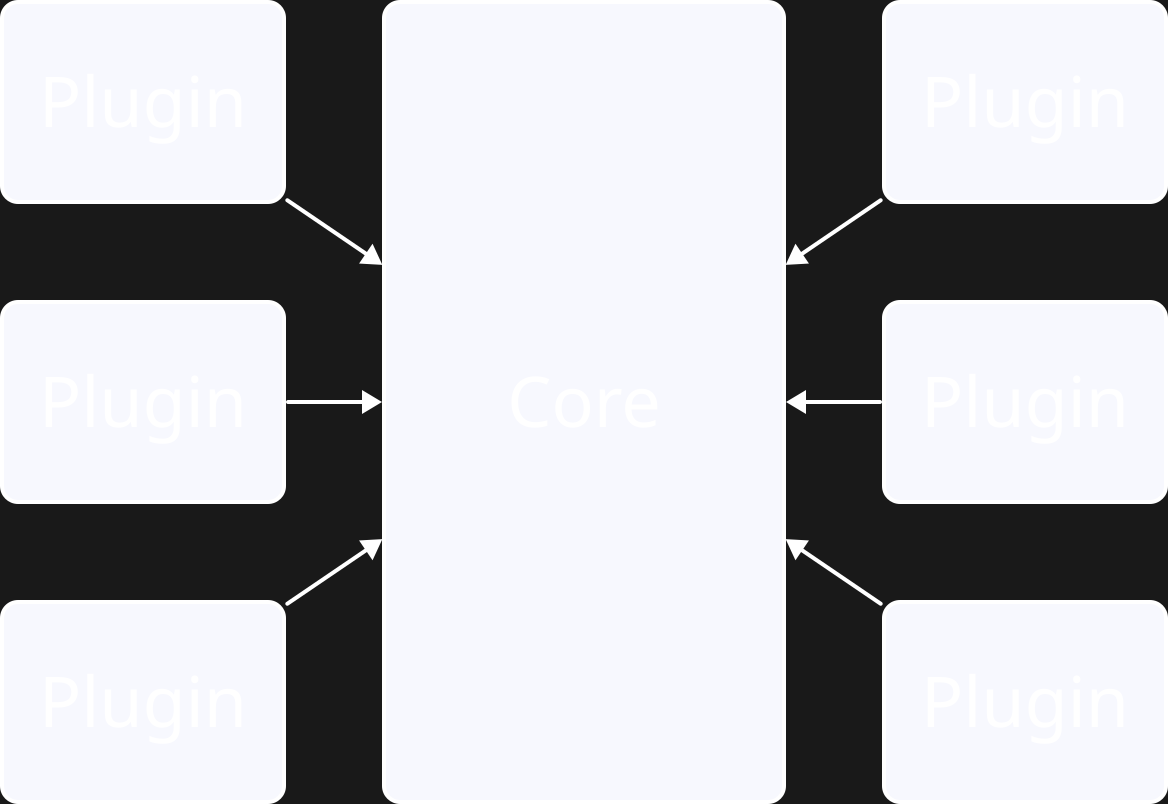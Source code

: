 direction: right
vars: {
  d2-config: {
    pad: 0
    theme-id: 200
    layout-engine: elk
    theme-overrides: {
      N1: "#ffffff"
      N7: "#191919"
      B1: "#ffffff"
    }
  }
}

grid-columns: 3
grid-gap: 50

**.style.border-radius: 8
**.style.font-size: 35
(** <- scriptDef.*)[*].style.stroke-width: 4

plugin-l1: Plugin
plugin-l2: Plugin
plugin-l3: Plugin

core: Core {
  width: 200
  height: 400
}

plugin-r4: Plugin
plugin-r5: Plugin
plugin-r6: Plugin

plugin* -> core
